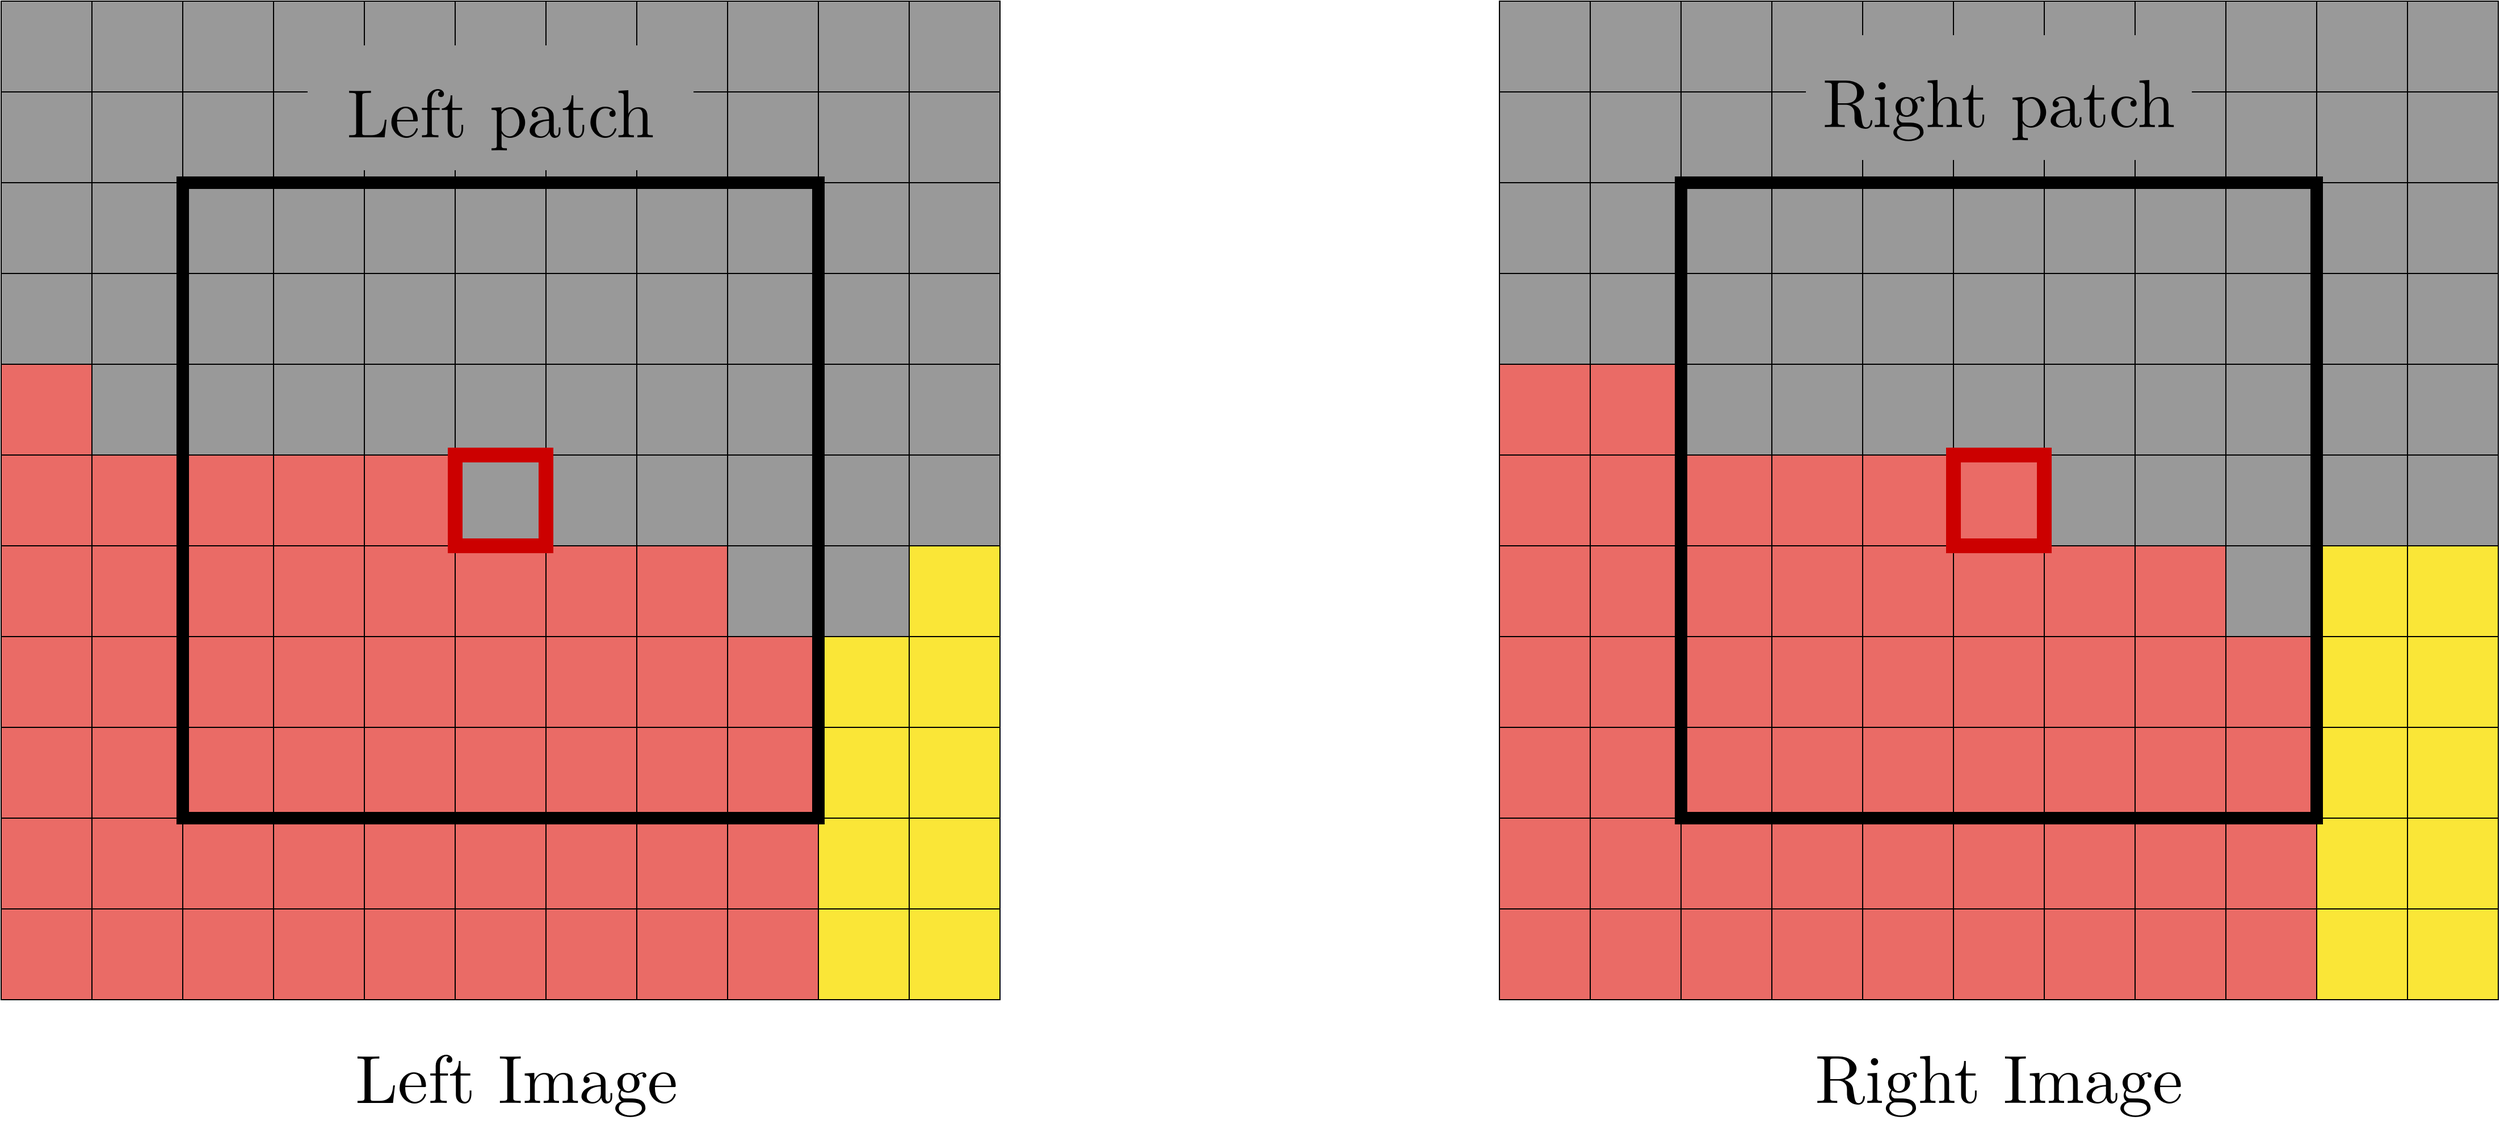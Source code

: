 <mxfile version="22.0.2" type="device">
  <diagram name="Page-1" id="T9s6vWNZBhBfi7gyQFEn">
    <mxGraphModel dx="4807" dy="3916" grid="1" gridSize="10" guides="1" tooltips="1" connect="1" arrows="1" fold="1" page="1" pageScale="1" pageWidth="827" pageHeight="1169" math="0" shadow="0">
      <root>
        <mxCell id="0" />
        <mxCell id="1" parent="0" />
        <mxCell id="jtiA2OvrKeA1y7BBMs1h-20" value="" style="whiteSpace=wrap;html=1;aspect=fixed;fillColor=#EA6B66;" parent="1" vertex="1">
          <mxGeometry x="360" y="360" width="80" height="80" as="geometry" />
        </mxCell>
        <mxCell id="jtiA2OvrKeA1y7BBMs1h-21" value="" style="whiteSpace=wrap;html=1;aspect=fixed;fillColor=#EA6B66;" parent="1" vertex="1">
          <mxGeometry x="440" y="360" width="80" height="80" as="geometry" />
        </mxCell>
        <mxCell id="jtiA2OvrKeA1y7BBMs1h-22" value="" style="whiteSpace=wrap;html=1;aspect=fixed;fillColor=#EA6B66;" parent="1" vertex="1">
          <mxGeometry x="520" y="360" width="80" height="80" as="geometry" />
        </mxCell>
        <mxCell id="jtiA2OvrKeA1y7BBMs1h-23" value="" style="whiteSpace=wrap;html=1;aspect=fixed;fillColor=#EA6B66;" parent="1" vertex="1">
          <mxGeometry x="600" y="360" width="80" height="80" as="geometry" />
        </mxCell>
        <mxCell id="jtiA2OvrKeA1y7BBMs1h-24" value="" style="whiteSpace=wrap;html=1;aspect=fixed;fillColor=#FAE637;" parent="1" vertex="1">
          <mxGeometry x="680" y="360" width="80" height="80" as="geometry" />
        </mxCell>
        <mxCell id="jtiA2OvrKeA1y7BBMs1h-25" value="" style="whiteSpace=wrap;html=1;aspect=fixed;fillColor=#EA6B66;" parent="1" vertex="1">
          <mxGeometry x="360" y="440" width="80" height="80" as="geometry" />
        </mxCell>
        <mxCell id="jtiA2OvrKeA1y7BBMs1h-26" value="" style="whiteSpace=wrap;html=1;aspect=fixed;fillColor=#EA6B66;" parent="1" vertex="1">
          <mxGeometry x="440" y="440" width="80" height="80" as="geometry" />
        </mxCell>
        <mxCell id="jtiA2OvrKeA1y7BBMs1h-27" value="" style="whiteSpace=wrap;html=1;aspect=fixed;fillColor=#EA6B66;" parent="1" vertex="1">
          <mxGeometry x="520" y="440" width="80" height="80" as="geometry" />
        </mxCell>
        <mxCell id="jtiA2OvrKeA1y7BBMs1h-28" value="" style="whiteSpace=wrap;html=1;aspect=fixed;fillColor=#EA6B66;" parent="1" vertex="1">
          <mxGeometry x="600" y="440" width="80" height="80" as="geometry" />
        </mxCell>
        <mxCell id="jtiA2OvrKeA1y7BBMs1h-29" value="" style="whiteSpace=wrap;html=1;aspect=fixed;fillColor=#FAE637;" parent="1" vertex="1">
          <mxGeometry x="680" y="440" width="80" height="80" as="geometry" />
        </mxCell>
        <mxCell id="jtiA2OvrKeA1y7BBMs1h-30" value="" style="whiteSpace=wrap;html=1;aspect=fixed;fillColor=#EA6B66;" parent="1" vertex="1">
          <mxGeometry x="360" y="520" width="80" height="80" as="geometry" />
        </mxCell>
        <mxCell id="jtiA2OvrKeA1y7BBMs1h-31" value="" style="whiteSpace=wrap;html=1;aspect=fixed;fillColor=#EA6B66;" parent="1" vertex="1">
          <mxGeometry x="440" y="520" width="80" height="80" as="geometry" />
        </mxCell>
        <mxCell id="jtiA2OvrKeA1y7BBMs1h-32" value="" style="whiteSpace=wrap;html=1;aspect=fixed;fillColor=#EA6B66;" parent="1" vertex="1">
          <mxGeometry x="520" y="520" width="80" height="80" as="geometry" />
        </mxCell>
        <mxCell id="jtiA2OvrKeA1y7BBMs1h-33" value="" style="whiteSpace=wrap;html=1;aspect=fixed;fillColor=#EA6B66;" parent="1" vertex="1">
          <mxGeometry x="600" y="520" width="80" height="80" as="geometry" />
        </mxCell>
        <mxCell id="jtiA2OvrKeA1y7BBMs1h-34" value="" style="whiteSpace=wrap;html=1;aspect=fixed;fillColor=#FAE637;" parent="1" vertex="1">
          <mxGeometry x="680" y="520" width="80" height="80" as="geometry" />
        </mxCell>
        <mxCell id="jtiA2OvrKeA1y7BBMs1h-36" value="" style="whiteSpace=wrap;html=1;aspect=fixed;fillColor=#999999;" parent="1" vertex="1">
          <mxGeometry x="440" y="200" width="80" height="80" as="geometry" />
        </mxCell>
        <mxCell id="jtiA2OvrKeA1y7BBMs1h-37" value="" style="whiteSpace=wrap;html=1;aspect=fixed;fillColor=#999999;" parent="1" vertex="1">
          <mxGeometry x="520" y="200" width="80" height="80" as="geometry" />
        </mxCell>
        <mxCell id="jtiA2OvrKeA1y7BBMs1h-38" value="" style="whiteSpace=wrap;html=1;aspect=fixed;fillColor=#999999;" parent="1" vertex="1">
          <mxGeometry x="600" y="200" width="80" height="80" as="geometry" />
        </mxCell>
        <mxCell id="jtiA2OvrKeA1y7BBMs1h-39" value="" style="whiteSpace=wrap;html=1;aspect=fixed;fillColor=#999999;" parent="1" vertex="1">
          <mxGeometry x="680" y="200" width="80" height="80" as="geometry" />
        </mxCell>
        <mxCell id="jtiA2OvrKeA1y7BBMs1h-40" value="" style="whiteSpace=wrap;html=1;aspect=fixed;strokeColor=#000000;fillColor=#EA6B66;" parent="1" vertex="1">
          <mxGeometry x="360" y="280" width="80" height="80" as="geometry" />
        </mxCell>
        <mxCell id="jtiA2OvrKeA1y7BBMs1h-41" value="" style="whiteSpace=wrap;html=1;aspect=fixed;strokeColor=#000000;fillColor=#EA6B66;" parent="1" vertex="1">
          <mxGeometry x="440" y="280" width="80" height="80" as="geometry" />
        </mxCell>
        <mxCell id="jtiA2OvrKeA1y7BBMs1h-42" value="" style="whiteSpace=wrap;html=1;aspect=fixed;strokeColor=#000000;fillColor=#EA6B66;" parent="1" vertex="1">
          <mxGeometry x="520" y="280" width="80" height="80" as="geometry" />
        </mxCell>
        <mxCell id="jtiA2OvrKeA1y7BBMs1h-43" value="" style="whiteSpace=wrap;html=1;aspect=fixed;fillColor=#999999;" parent="1" vertex="1">
          <mxGeometry x="600" y="280" width="80" height="80" as="geometry" />
        </mxCell>
        <mxCell id="jtiA2OvrKeA1y7BBMs1h-44" value="" style="whiteSpace=wrap;html=1;aspect=fixed;fillColor=#999999;" parent="1" vertex="1">
          <mxGeometry x="680" y="280" width="80" height="80" as="geometry" />
        </mxCell>
        <mxCell id="jtiA2OvrKeA1y7BBMs1h-45" value="" style="whiteSpace=wrap;html=1;aspect=fixed;fillColor=#EA6B66;" parent="1" vertex="1">
          <mxGeometry x="-40" y="360" width="80" height="80" as="geometry" />
        </mxCell>
        <mxCell id="jtiA2OvrKeA1y7BBMs1h-46" value="" style="whiteSpace=wrap;html=1;aspect=fixed;fillColor=#EA6B66;" parent="1" vertex="1">
          <mxGeometry x="40" y="360" width="80" height="80" as="geometry" />
        </mxCell>
        <mxCell id="jtiA2OvrKeA1y7BBMs1h-47" value="" style="whiteSpace=wrap;html=1;aspect=fixed;fillColor=#EA6B66;" parent="1" vertex="1">
          <mxGeometry x="120" y="360" width="80" height="80" as="geometry" />
        </mxCell>
        <mxCell id="jtiA2OvrKeA1y7BBMs1h-48" value="" style="whiteSpace=wrap;html=1;aspect=fixed;fillColor=#EA6B66;" parent="1" vertex="1">
          <mxGeometry x="200" y="360" width="80" height="80" as="geometry" />
        </mxCell>
        <mxCell id="jtiA2OvrKeA1y7BBMs1h-49" value="" style="whiteSpace=wrap;html=1;aspect=fixed;fillColor=#EA6B66;" parent="1" vertex="1">
          <mxGeometry x="280" y="360" width="80" height="80" as="geometry" />
        </mxCell>
        <mxCell id="jtiA2OvrKeA1y7BBMs1h-50" value="" style="whiteSpace=wrap;html=1;aspect=fixed;fillColor=#EA6B66;" parent="1" vertex="1">
          <mxGeometry x="-40" y="440" width="80" height="80" as="geometry" />
        </mxCell>
        <mxCell id="jtiA2OvrKeA1y7BBMs1h-51" value="" style="whiteSpace=wrap;html=1;aspect=fixed;fillColor=#EA6B66;" parent="1" vertex="1">
          <mxGeometry x="40" y="440" width="80" height="80" as="geometry" />
        </mxCell>
        <mxCell id="jtiA2OvrKeA1y7BBMs1h-52" value="" style="whiteSpace=wrap;html=1;aspect=fixed;fillColor=#EA6B66;" parent="1" vertex="1">
          <mxGeometry x="120" y="440" width="80" height="80" as="geometry" />
        </mxCell>
        <mxCell id="jtiA2OvrKeA1y7BBMs1h-53" value="" style="whiteSpace=wrap;html=1;aspect=fixed;fillColor=#EA6B66;" parent="1" vertex="1">
          <mxGeometry x="200" y="440" width="80" height="80" as="geometry" />
        </mxCell>
        <mxCell id="jtiA2OvrKeA1y7BBMs1h-54" value="" style="whiteSpace=wrap;html=1;aspect=fixed;fillColor=#EA6B66;" parent="1" vertex="1">
          <mxGeometry x="280" y="440" width="80" height="80" as="geometry" />
        </mxCell>
        <mxCell id="jtiA2OvrKeA1y7BBMs1h-55" value="" style="whiteSpace=wrap;html=1;aspect=fixed;fillColor=#EA6B66;" parent="1" vertex="1">
          <mxGeometry x="-40" y="520" width="80" height="80" as="geometry" />
        </mxCell>
        <mxCell id="jtiA2OvrKeA1y7BBMs1h-56" value="" style="whiteSpace=wrap;html=1;aspect=fixed;fillColor=#EA6B66;" parent="1" vertex="1">
          <mxGeometry x="40" y="520" width="80" height="80" as="geometry" />
        </mxCell>
        <mxCell id="jtiA2OvrKeA1y7BBMs1h-57" value="" style="whiteSpace=wrap;html=1;aspect=fixed;fillColor=#EA6B66;" parent="1" vertex="1">
          <mxGeometry x="120" y="520" width="80" height="80" as="geometry" />
        </mxCell>
        <mxCell id="jtiA2OvrKeA1y7BBMs1h-58" value="" style="whiteSpace=wrap;html=1;aspect=fixed;fillColor=#EA6B66;" parent="1" vertex="1">
          <mxGeometry x="200" y="520" width="80" height="80" as="geometry" />
        </mxCell>
        <mxCell id="jtiA2OvrKeA1y7BBMs1h-59" value="" style="whiteSpace=wrap;html=1;aspect=fixed;fillColor=#EA6B66;" parent="1" vertex="1">
          <mxGeometry x="280" y="520" width="80" height="80" as="geometry" />
        </mxCell>
        <mxCell id="jtiA2OvrKeA1y7BBMs1h-60" value="" style="whiteSpace=wrap;html=1;aspect=fixed;fillColor=#EA6B66;" parent="1" vertex="1">
          <mxGeometry x="-40" y="200" width="80" height="80" as="geometry" />
        </mxCell>
        <mxCell id="jtiA2OvrKeA1y7BBMs1h-61" value="" style="whiteSpace=wrap;html=1;aspect=fixed;fillColor=#EA6B66;" parent="1" vertex="1">
          <mxGeometry x="40" y="200" width="80" height="80" as="geometry" />
        </mxCell>
        <mxCell id="jtiA2OvrKeA1y7BBMs1h-62" value="" style="whiteSpace=wrap;html=1;aspect=fixed;fillColor=#EA6B66;" parent="1" vertex="1">
          <mxGeometry x="120" y="200" width="80" height="80" as="geometry" />
        </mxCell>
        <mxCell id="jtiA2OvrKeA1y7BBMs1h-63" value="" style="whiteSpace=wrap;html=1;aspect=fixed;strokeColor=#000000;fillColor=#EA6B66;" parent="1" vertex="1">
          <mxGeometry x="200" y="200" width="80" height="80" as="geometry" />
        </mxCell>
        <mxCell id="jtiA2OvrKeA1y7BBMs1h-64" value="" style="whiteSpace=wrap;html=1;aspect=fixed;strokeColor=#000000;fillColor=#EA6B66;" parent="1" vertex="1">
          <mxGeometry x="280" y="200" width="80" height="80" as="geometry" />
        </mxCell>
        <mxCell id="jtiA2OvrKeA1y7BBMs1h-65" value="" style="whiteSpace=wrap;html=1;aspect=fixed;fillColor=#EA6B66;" parent="1" vertex="1">
          <mxGeometry x="-40" y="280" width="80" height="80" as="geometry" />
        </mxCell>
        <mxCell id="jtiA2OvrKeA1y7BBMs1h-66" value="" style="whiteSpace=wrap;html=1;aspect=fixed;fillColor=#EA6B66;" parent="1" vertex="1">
          <mxGeometry x="40" y="280" width="80" height="80" as="geometry" />
        </mxCell>
        <mxCell id="jtiA2OvrKeA1y7BBMs1h-67" value="" style="whiteSpace=wrap;html=1;aspect=fixed;fillColor=#EA6B66;" parent="1" vertex="1">
          <mxGeometry x="120" y="280" width="80" height="80" as="geometry" />
        </mxCell>
        <mxCell id="jtiA2OvrKeA1y7BBMs1h-68" value="" style="whiteSpace=wrap;html=1;aspect=fixed;strokeColor=#000000;fillColor=#EA6B66;" parent="1" vertex="1">
          <mxGeometry x="200" y="280" width="80" height="80" as="geometry" />
        </mxCell>
        <mxCell id="jtiA2OvrKeA1y7BBMs1h-69" value="" style="whiteSpace=wrap;html=1;aspect=fixed;strokeColor=#000000;fillColor=#EA6B66;" parent="1" vertex="1">
          <mxGeometry x="280" y="280" width="80" height="80" as="geometry" />
        </mxCell>
        <mxCell id="jtiA2OvrKeA1y7BBMs1h-70" value="" style="whiteSpace=wrap;html=1;aspect=fixed;fillColor=#999999;" parent="1" vertex="1">
          <mxGeometry x="360" y="-40" width="80" height="80" as="geometry" />
        </mxCell>
        <mxCell id="jtiA2OvrKeA1y7BBMs1h-71" value="" style="whiteSpace=wrap;html=1;aspect=fixed;fillColor=#999999;" parent="1" vertex="1">
          <mxGeometry x="440" y="-40" width="80" height="80" as="geometry" />
        </mxCell>
        <mxCell id="jtiA2OvrKeA1y7BBMs1h-72" value="" style="whiteSpace=wrap;html=1;aspect=fixed;fillColor=#999999;" parent="1" vertex="1">
          <mxGeometry x="520" y="-40" width="80" height="80" as="geometry" />
        </mxCell>
        <mxCell id="jtiA2OvrKeA1y7BBMs1h-73" value="" style="whiteSpace=wrap;html=1;aspect=fixed;fillColor=#999999;" parent="1" vertex="1">
          <mxGeometry x="600" y="-40" width="80" height="80" as="geometry" />
        </mxCell>
        <mxCell id="jtiA2OvrKeA1y7BBMs1h-74" value="" style="whiteSpace=wrap;html=1;aspect=fixed;fillColor=#999999;" parent="1" vertex="1">
          <mxGeometry x="680" y="-40" width="80" height="80" as="geometry" />
        </mxCell>
        <mxCell id="jtiA2OvrKeA1y7BBMs1h-75" value="" style="whiteSpace=wrap;html=1;aspect=fixed;fillColor=#999999;" parent="1" vertex="1">
          <mxGeometry x="360" y="40" width="80" height="80" as="geometry" />
        </mxCell>
        <mxCell id="jtiA2OvrKeA1y7BBMs1h-76" value="" style="whiteSpace=wrap;html=1;aspect=fixed;fillColor=#999999;" parent="1" vertex="1">
          <mxGeometry x="440" y="40" width="80" height="80" as="geometry" />
        </mxCell>
        <mxCell id="jtiA2OvrKeA1y7BBMs1h-77" value="" style="whiteSpace=wrap;html=1;aspect=fixed;fillColor=#999999;" parent="1" vertex="1">
          <mxGeometry x="520" y="40" width="80" height="80" as="geometry" />
        </mxCell>
        <mxCell id="jtiA2OvrKeA1y7BBMs1h-78" value="" style="whiteSpace=wrap;html=1;aspect=fixed;fillColor=#999999;" parent="1" vertex="1">
          <mxGeometry x="600" y="40" width="80" height="80" as="geometry" />
        </mxCell>
        <mxCell id="jtiA2OvrKeA1y7BBMs1h-79" value="" style="whiteSpace=wrap;html=1;aspect=fixed;fillColor=#999999;" parent="1" vertex="1">
          <mxGeometry x="680" y="40" width="80" height="80" as="geometry" />
        </mxCell>
        <mxCell id="jtiA2OvrKeA1y7BBMs1h-80" value="" style="whiteSpace=wrap;html=1;aspect=fixed;fillColor=#999999;" parent="1" vertex="1">
          <mxGeometry x="360" y="120" width="80" height="80" as="geometry" />
        </mxCell>
        <mxCell id="jtiA2OvrKeA1y7BBMs1h-81" value="" style="whiteSpace=wrap;html=1;aspect=fixed;fillColor=#999999;" parent="1" vertex="1">
          <mxGeometry x="440" y="120" width="80" height="80" as="geometry" />
        </mxCell>
        <mxCell id="jtiA2OvrKeA1y7BBMs1h-82" value="" style="whiteSpace=wrap;html=1;aspect=fixed;fillColor=#999999;" parent="1" vertex="1">
          <mxGeometry x="520" y="120" width="80" height="80" as="geometry" />
        </mxCell>
        <mxCell id="jtiA2OvrKeA1y7BBMs1h-83" value="" style="whiteSpace=wrap;html=1;aspect=fixed;fillColor=#999999;" parent="1" vertex="1">
          <mxGeometry x="600" y="120" width="80" height="80" as="geometry" />
        </mxCell>
        <mxCell id="jtiA2OvrKeA1y7BBMs1h-84" value="" style="whiteSpace=wrap;html=1;aspect=fixed;fillColor=#999999;" parent="1" vertex="1">
          <mxGeometry x="680" y="120" width="80" height="80" as="geometry" />
        </mxCell>
        <mxCell id="jtiA2OvrKeA1y7BBMs1h-85" value="" style="whiteSpace=wrap;html=1;aspect=fixed;fillColor=#999999;" parent="1" vertex="1">
          <mxGeometry x="360" y="-200" width="80" height="80" as="geometry" />
        </mxCell>
        <mxCell id="jtiA2OvrKeA1y7BBMs1h-86" value="" style="whiteSpace=wrap;html=1;aspect=fixed;fillColor=#999999;" parent="1" vertex="1">
          <mxGeometry x="440" y="-200" width="80" height="80" as="geometry" />
        </mxCell>
        <mxCell id="jtiA2OvrKeA1y7BBMs1h-87" value="" style="whiteSpace=wrap;html=1;aspect=fixed;fillColor=#999999;" parent="1" vertex="1">
          <mxGeometry x="520" y="-200" width="80" height="80" as="geometry" />
        </mxCell>
        <mxCell id="jtiA2OvrKeA1y7BBMs1h-88" value="" style="whiteSpace=wrap;html=1;aspect=fixed;fillColor=#999999;" parent="1" vertex="1">
          <mxGeometry x="600" y="-200" width="80" height="80" as="geometry" />
        </mxCell>
        <mxCell id="jtiA2OvrKeA1y7BBMs1h-89" value="" style="whiteSpace=wrap;html=1;aspect=fixed;fillColor=#999999;" parent="1" vertex="1">
          <mxGeometry x="680" y="-200" width="80" height="80" as="geometry" />
        </mxCell>
        <mxCell id="jtiA2OvrKeA1y7BBMs1h-90" value="" style="whiteSpace=wrap;html=1;aspect=fixed;fillColor=#999999;" parent="1" vertex="1">
          <mxGeometry x="360" y="-120" width="80" height="80" as="geometry" />
        </mxCell>
        <mxCell id="jtiA2OvrKeA1y7BBMs1h-91" value="" style="whiteSpace=wrap;html=1;aspect=fixed;fillColor=#999999;" parent="1" vertex="1">
          <mxGeometry x="440" y="-120" width="80" height="80" as="geometry" />
        </mxCell>
        <mxCell id="jtiA2OvrKeA1y7BBMs1h-92" value="" style="whiteSpace=wrap;html=1;aspect=fixed;fillColor=#999999;" parent="1" vertex="1">
          <mxGeometry x="520" y="-120" width="80" height="80" as="geometry" />
        </mxCell>
        <mxCell id="jtiA2OvrKeA1y7BBMs1h-93" value="" style="whiteSpace=wrap;html=1;aspect=fixed;fillColor=#999999;" parent="1" vertex="1">
          <mxGeometry x="600" y="-120" width="80" height="80" as="geometry" />
        </mxCell>
        <mxCell id="jtiA2OvrKeA1y7BBMs1h-94" value="" style="whiteSpace=wrap;html=1;aspect=fixed;fillColor=#999999;" parent="1" vertex="1">
          <mxGeometry x="680" y="-120" width="80" height="80" as="geometry" />
        </mxCell>
        <mxCell id="jtiA2OvrKeA1y7BBMs1h-95" value="" style="whiteSpace=wrap;html=1;aspect=fixed;fillColor=#999999;" parent="1" vertex="1">
          <mxGeometry x="-40" y="-40" width="80" height="80" as="geometry" />
        </mxCell>
        <mxCell id="jtiA2OvrKeA1y7BBMs1h-96" value="" style="whiteSpace=wrap;html=1;aspect=fixed;fillColor=#999999;" parent="1" vertex="1">
          <mxGeometry x="40" y="-40" width="80" height="80" as="geometry" />
        </mxCell>
        <mxCell id="jtiA2OvrKeA1y7BBMs1h-97" value="" style="whiteSpace=wrap;html=1;aspect=fixed;fillColor=#999999;" parent="1" vertex="1">
          <mxGeometry x="120" y="-40" width="80" height="80" as="geometry" />
        </mxCell>
        <mxCell id="jtiA2OvrKeA1y7BBMs1h-98" value="" style="whiteSpace=wrap;html=1;aspect=fixed;strokeColor=#000000;fillColor=#999999;" parent="1" vertex="1">
          <mxGeometry x="200" y="-40" width="80" height="80" as="geometry" />
        </mxCell>
        <mxCell id="jtiA2OvrKeA1y7BBMs1h-99" value="" style="whiteSpace=wrap;html=1;aspect=fixed;strokeColor=#000000;fillColor=#999999;" parent="1" vertex="1">
          <mxGeometry x="280" y="-40" width="80" height="80" as="geometry" />
        </mxCell>
        <mxCell id="jtiA2OvrKeA1y7BBMs1h-100" value="" style="whiteSpace=wrap;html=1;aspect=fixed;fillColor=#999999;" parent="1" vertex="1">
          <mxGeometry x="-40" y="40" width="80" height="80" as="geometry" />
        </mxCell>
        <mxCell id="jtiA2OvrKeA1y7BBMs1h-101" value="" style="whiteSpace=wrap;html=1;aspect=fixed;fillColor=#999999;" parent="1" vertex="1">
          <mxGeometry x="40" y="40" width="80" height="80" as="geometry" />
        </mxCell>
        <mxCell id="jtiA2OvrKeA1y7BBMs1h-102" value="" style="whiteSpace=wrap;html=1;aspect=fixed;fillColor=#999999;" parent="1" vertex="1">
          <mxGeometry x="120" y="40" width="80" height="80" as="geometry" />
        </mxCell>
        <mxCell id="jtiA2OvrKeA1y7BBMs1h-103" value="" style="whiteSpace=wrap;html=1;aspect=fixed;strokeColor=#000000;fillColor=#999999;" parent="1" vertex="1">
          <mxGeometry x="200" y="40" width="80" height="80" as="geometry" />
        </mxCell>
        <mxCell id="jtiA2OvrKeA1y7BBMs1h-104" value="" style="whiteSpace=wrap;html=1;aspect=fixed;strokeColor=#000000;fillColor=#999999;" parent="1" vertex="1">
          <mxGeometry x="280" y="40" width="80" height="80" as="geometry" />
        </mxCell>
        <mxCell id="jtiA2OvrKeA1y7BBMs1h-105" value="" style="whiteSpace=wrap;html=1;aspect=fixed;fillColor=#EA6B66;" parent="1" vertex="1">
          <mxGeometry x="-40" y="120" width="80" height="80" as="geometry" />
        </mxCell>
        <mxCell id="jtiA2OvrKeA1y7BBMs1h-106" value="" style="whiteSpace=wrap;html=1;aspect=fixed;fillColor=#999999;" parent="1" vertex="1">
          <mxGeometry x="40" y="120" width="80" height="80" as="geometry" />
        </mxCell>
        <mxCell id="jtiA2OvrKeA1y7BBMs1h-107" value="" style="whiteSpace=wrap;html=1;aspect=fixed;fillColor=#999999;" parent="1" vertex="1">
          <mxGeometry x="120" y="120" width="80" height="80" as="geometry" />
        </mxCell>
        <mxCell id="jtiA2OvrKeA1y7BBMs1h-108" value="" style="whiteSpace=wrap;html=1;aspect=fixed;strokeColor=#000000;fillColor=#999999;" parent="1" vertex="1">
          <mxGeometry x="200" y="120" width="80" height="80" as="geometry" />
        </mxCell>
        <mxCell id="jtiA2OvrKeA1y7BBMs1h-109" value="" style="whiteSpace=wrap;html=1;aspect=fixed;strokeColor=#000000;fillColor=#999999;" parent="1" vertex="1">
          <mxGeometry x="280" y="120" width="80" height="80" as="geometry" />
        </mxCell>
        <mxCell id="jtiA2OvrKeA1y7BBMs1h-110" value="" style="whiteSpace=wrap;html=1;aspect=fixed;fillColor=#999999;" parent="1" vertex="1">
          <mxGeometry x="-40" y="-200" width="80" height="80" as="geometry" />
        </mxCell>
        <mxCell id="jtiA2OvrKeA1y7BBMs1h-111" value="" style="whiteSpace=wrap;html=1;aspect=fixed;fillColor=#999999;" parent="1" vertex="1">
          <mxGeometry x="40" y="-200" width="80" height="80" as="geometry" />
        </mxCell>
        <mxCell id="jtiA2OvrKeA1y7BBMs1h-112" value="" style="whiteSpace=wrap;html=1;aspect=fixed;fillColor=#999999;" parent="1" vertex="1">
          <mxGeometry x="120" y="-200" width="80" height="80" as="geometry" />
        </mxCell>
        <mxCell id="jtiA2OvrKeA1y7BBMs1h-113" value="" style="whiteSpace=wrap;html=1;aspect=fixed;fillColor=#999999;" parent="1" vertex="1">
          <mxGeometry x="200" y="-200" width="80" height="80" as="geometry" />
        </mxCell>
        <mxCell id="jtiA2OvrKeA1y7BBMs1h-114" value="" style="whiteSpace=wrap;html=1;aspect=fixed;strokeColor=#000000;fillColor=#999999;" parent="1" vertex="1">
          <mxGeometry x="280" y="-200" width="80" height="80" as="geometry" />
        </mxCell>
        <mxCell id="jtiA2OvrKeA1y7BBMs1h-115" value="" style="whiteSpace=wrap;html=1;aspect=fixed;fillColor=#999999;" parent="1" vertex="1">
          <mxGeometry x="-40" y="-120" width="80" height="80" as="geometry" />
        </mxCell>
        <mxCell id="jtiA2OvrKeA1y7BBMs1h-116" value="" style="whiteSpace=wrap;html=1;aspect=fixed;fillColor=#999999;" parent="1" vertex="1">
          <mxGeometry x="40" y="-120" width="80" height="80" as="geometry" />
        </mxCell>
        <mxCell id="jtiA2OvrKeA1y7BBMs1h-117" value="" style="whiteSpace=wrap;html=1;aspect=fixed;fillColor=#999999;" parent="1" vertex="1">
          <mxGeometry x="120" y="-120" width="80" height="80" as="geometry" />
        </mxCell>
        <mxCell id="jtiA2OvrKeA1y7BBMs1h-118" value="" style="whiteSpace=wrap;html=1;aspect=fixed;strokeColor=#000000;fillColor=#999999;" parent="1" vertex="1">
          <mxGeometry x="200" y="-120" width="80" height="80" as="geometry" />
        </mxCell>
        <mxCell id="jtiA2OvrKeA1y7BBMs1h-119" value="" style="whiteSpace=wrap;html=1;aspect=fixed;strokeColor=#000000;fillColor=#999999;" parent="1" vertex="1">
          <mxGeometry x="280" y="-120" width="80" height="80" as="geometry" />
        </mxCell>
        <mxCell id="jtiA2OvrKeA1y7BBMs1h-122" value="" style="whiteSpace=wrap;html=1;aspect=fixed;fillColor=#EA6B66;" parent="1" vertex="1">
          <mxGeometry x="360" y="600" width="80" height="80" as="geometry" />
        </mxCell>
        <mxCell id="jtiA2OvrKeA1y7BBMs1h-123" value="" style="whiteSpace=wrap;html=1;aspect=fixed;fillColor=#EA6B66;" parent="1" vertex="1">
          <mxGeometry x="440" y="600" width="80" height="80" as="geometry" />
        </mxCell>
        <mxCell id="jtiA2OvrKeA1y7BBMs1h-124" value="" style="whiteSpace=wrap;html=1;aspect=fixed;fillColor=#EA6B66;" parent="1" vertex="1">
          <mxGeometry x="520" y="600" width="80" height="80" as="geometry" />
        </mxCell>
        <mxCell id="jtiA2OvrKeA1y7BBMs1h-125" value="" style="whiteSpace=wrap;html=1;aspect=fixed;fillColor=#EA6B66;" parent="1" vertex="1">
          <mxGeometry x="600" y="600" width="80" height="80" as="geometry" />
        </mxCell>
        <mxCell id="jtiA2OvrKeA1y7BBMs1h-126" value="" style="whiteSpace=wrap;html=1;aspect=fixed;fillColor=#FAE637;" parent="1" vertex="1">
          <mxGeometry x="680" y="600" width="80" height="80" as="geometry" />
        </mxCell>
        <mxCell id="jtiA2OvrKeA1y7BBMs1h-127" value="" style="whiteSpace=wrap;html=1;aspect=fixed;fillColor=#EA6B66;" parent="1" vertex="1">
          <mxGeometry x="-40" y="600" width="80" height="80" as="geometry" />
        </mxCell>
        <mxCell id="jtiA2OvrKeA1y7BBMs1h-128" value="" style="whiteSpace=wrap;html=1;aspect=fixed;fillColor=#EA6B66;" parent="1" vertex="1">
          <mxGeometry x="40" y="600" width="80" height="80" as="geometry" />
        </mxCell>
        <mxCell id="jtiA2OvrKeA1y7BBMs1h-129" value="" style="whiteSpace=wrap;html=1;aspect=fixed;fillColor=#EA6B66;" parent="1" vertex="1">
          <mxGeometry x="120" y="600" width="80" height="80" as="geometry" />
        </mxCell>
        <mxCell id="jtiA2OvrKeA1y7BBMs1h-130" value="" style="whiteSpace=wrap;html=1;aspect=fixed;fillColor=#EA6B66;" parent="1" vertex="1">
          <mxGeometry x="200" y="600" width="80" height="80" as="geometry" />
        </mxCell>
        <mxCell id="jtiA2OvrKeA1y7BBMs1h-131" value="" style="whiteSpace=wrap;html=1;aspect=fixed;fillColor=#EA6B66;" parent="1" vertex="1">
          <mxGeometry x="280" y="600" width="80" height="80" as="geometry" />
        </mxCell>
        <mxCell id="jtiA2OvrKeA1y7BBMs1h-132" value="" style="whiteSpace=wrap;html=1;aspect=fixed;fillColor=#FAE637;" parent="1" vertex="1">
          <mxGeometry x="760" y="360" width="80" height="80" as="geometry" />
        </mxCell>
        <mxCell id="jtiA2OvrKeA1y7BBMs1h-133" value="" style="whiteSpace=wrap;html=1;aspect=fixed;fillColor=#FAE637;" parent="1" vertex="1">
          <mxGeometry x="760" y="440" width="80" height="80" as="geometry" />
        </mxCell>
        <mxCell id="jtiA2OvrKeA1y7BBMs1h-134" value="" style="whiteSpace=wrap;html=1;aspect=fixed;fillColor=#FAE637;" parent="1" vertex="1">
          <mxGeometry x="760" y="520" width="80" height="80" as="geometry" />
        </mxCell>
        <mxCell id="jtiA2OvrKeA1y7BBMs1h-135" value="" style="whiteSpace=wrap;html=1;aspect=fixed;fillColor=#999999;" parent="1" vertex="1">
          <mxGeometry x="760" y="200" width="80" height="80" as="geometry" />
        </mxCell>
        <mxCell id="jtiA2OvrKeA1y7BBMs1h-136" value="" style="whiteSpace=wrap;html=1;aspect=fixed;fillColor=#FAE637;" parent="1" vertex="1">
          <mxGeometry x="760" y="280" width="80" height="80" as="geometry" />
        </mxCell>
        <mxCell id="jtiA2OvrKeA1y7BBMs1h-137" value="" style="whiteSpace=wrap;html=1;aspect=fixed;fillColor=#999999;" parent="1" vertex="1">
          <mxGeometry x="760" y="-40" width="80" height="80" as="geometry" />
        </mxCell>
        <mxCell id="jtiA2OvrKeA1y7BBMs1h-138" value="" style="whiteSpace=wrap;html=1;aspect=fixed;fillColor=#999999;" parent="1" vertex="1">
          <mxGeometry x="760" y="40" width="80" height="80" as="geometry" />
        </mxCell>
        <mxCell id="jtiA2OvrKeA1y7BBMs1h-139" value="" style="whiteSpace=wrap;html=1;aspect=fixed;fillColor=#999999;" parent="1" vertex="1">
          <mxGeometry x="760" y="120" width="80" height="80" as="geometry" />
        </mxCell>
        <mxCell id="jtiA2OvrKeA1y7BBMs1h-140" value="" style="whiteSpace=wrap;html=1;aspect=fixed;fillColor=#999999;" parent="1" vertex="1">
          <mxGeometry x="760" y="-200" width="80" height="80" as="geometry" />
        </mxCell>
        <mxCell id="jtiA2OvrKeA1y7BBMs1h-141" value="" style="whiteSpace=wrap;html=1;aspect=fixed;fillColor=#999999;" parent="1" vertex="1">
          <mxGeometry x="760" y="-120" width="80" height="80" as="geometry" />
        </mxCell>
        <mxCell id="jtiA2OvrKeA1y7BBMs1h-142" value="" style="whiteSpace=wrap;html=1;aspect=fixed;fillColor=#FAE637;" parent="1" vertex="1">
          <mxGeometry x="760" y="600" width="80" height="80" as="geometry" />
        </mxCell>
        <mxCell id="jtiA2OvrKeA1y7BBMs1h-143" value="" style="whiteSpace=wrap;html=1;aspect=fixed;fillColor=none;strokeWidth=11;" parent="1" vertex="1">
          <mxGeometry x="120" y="-40" width="560" height="560" as="geometry" />
        </mxCell>
        <mxCell id="jtiA2OvrKeA1y7BBMs1h-35" value="" style="whiteSpace=wrap;html=1;aspect=fixed;fillColor=#999999;strokeColor=#CC0000;fontColor=#333333;strokeWidth=13;" parent="1" vertex="1">
          <mxGeometry x="360" y="200" width="80" height="80" as="geometry" />
        </mxCell>
        <mxCell id="jtiA2OvrKeA1y7BBMs1h-267" value="" style="whiteSpace=wrap;html=1;aspect=fixed;fillColor=#EA6B66;" parent="1" vertex="1">
          <mxGeometry x="1680" y="360" width="80" height="80" as="geometry" />
        </mxCell>
        <mxCell id="jtiA2OvrKeA1y7BBMs1h-268" value="" style="whiteSpace=wrap;html=1;aspect=fixed;fillColor=#EA6B66;" parent="1" vertex="1">
          <mxGeometry x="1760" y="360" width="80" height="80" as="geometry" />
        </mxCell>
        <mxCell id="jtiA2OvrKeA1y7BBMs1h-269" value="" style="whiteSpace=wrap;html=1;aspect=fixed;fillColor=#EA6B66;" parent="1" vertex="1">
          <mxGeometry x="1840" y="360" width="80" height="80" as="geometry" />
        </mxCell>
        <mxCell id="jtiA2OvrKeA1y7BBMs1h-270" value="" style="whiteSpace=wrap;html=1;aspect=fixed;fillColor=#EA6B66;" parent="1" vertex="1">
          <mxGeometry x="1920" y="360" width="80" height="80" as="geometry" />
        </mxCell>
        <mxCell id="jtiA2OvrKeA1y7BBMs1h-271" value="" style="whiteSpace=wrap;html=1;aspect=fixed;fillColor=#FAE637;" parent="1" vertex="1">
          <mxGeometry x="2000" y="360" width="80" height="80" as="geometry" />
        </mxCell>
        <mxCell id="jtiA2OvrKeA1y7BBMs1h-272" value="" style="whiteSpace=wrap;html=1;aspect=fixed;fillColor=#EA6B66;" parent="1" vertex="1">
          <mxGeometry x="1680" y="440" width="80" height="80" as="geometry" />
        </mxCell>
        <mxCell id="jtiA2OvrKeA1y7BBMs1h-273" value="" style="whiteSpace=wrap;html=1;aspect=fixed;fillColor=#EA6B66;" parent="1" vertex="1">
          <mxGeometry x="1760" y="440" width="80" height="80" as="geometry" />
        </mxCell>
        <mxCell id="jtiA2OvrKeA1y7BBMs1h-274" value="" style="whiteSpace=wrap;html=1;aspect=fixed;fillColor=#EA6B66;" parent="1" vertex="1">
          <mxGeometry x="1840" y="440" width="80" height="80" as="geometry" />
        </mxCell>
        <mxCell id="jtiA2OvrKeA1y7BBMs1h-275" value="" style="whiteSpace=wrap;html=1;aspect=fixed;fillColor=#EA6B66;" parent="1" vertex="1">
          <mxGeometry x="1920" y="440" width="80" height="80" as="geometry" />
        </mxCell>
        <mxCell id="jtiA2OvrKeA1y7BBMs1h-276" value="" style="whiteSpace=wrap;html=1;aspect=fixed;fillColor=#FAE637;" parent="1" vertex="1">
          <mxGeometry x="2000" y="440" width="80" height="80" as="geometry" />
        </mxCell>
        <mxCell id="jtiA2OvrKeA1y7BBMs1h-277" value="" style="whiteSpace=wrap;html=1;aspect=fixed;fillColor=#EA6B66;" parent="1" vertex="1">
          <mxGeometry x="1680" y="520" width="80" height="80" as="geometry" />
        </mxCell>
        <mxCell id="jtiA2OvrKeA1y7BBMs1h-278" value="" style="whiteSpace=wrap;html=1;aspect=fixed;fillColor=#EA6B66;" parent="1" vertex="1">
          <mxGeometry x="1760" y="520" width="80" height="80" as="geometry" />
        </mxCell>
        <mxCell id="jtiA2OvrKeA1y7BBMs1h-279" value="" style="whiteSpace=wrap;html=1;aspect=fixed;fillColor=#EA6B66;" parent="1" vertex="1">
          <mxGeometry x="1840" y="520" width="80" height="80" as="geometry" />
        </mxCell>
        <mxCell id="jtiA2OvrKeA1y7BBMs1h-280" value="" style="whiteSpace=wrap;html=1;aspect=fixed;fillColor=#EA6B66;" parent="1" vertex="1">
          <mxGeometry x="1920" y="520" width="80" height="80" as="geometry" />
        </mxCell>
        <mxCell id="jtiA2OvrKeA1y7BBMs1h-281" value="" style="whiteSpace=wrap;html=1;aspect=fixed;fillColor=#FAE637;" parent="1" vertex="1">
          <mxGeometry x="2000" y="520" width="80" height="80" as="geometry" />
        </mxCell>
        <mxCell id="jtiA2OvrKeA1y7BBMs1h-282" value="" style="whiteSpace=wrap;html=1;aspect=fixed;fillColor=#999999;" parent="1" vertex="1">
          <mxGeometry x="1760" y="200" width="80" height="80" as="geometry" />
        </mxCell>
        <mxCell id="jtiA2OvrKeA1y7BBMs1h-283" value="" style="whiteSpace=wrap;html=1;aspect=fixed;fillColor=#999999;" parent="1" vertex="1">
          <mxGeometry x="1840" y="200" width="80" height="80" as="geometry" />
        </mxCell>
        <mxCell id="jtiA2OvrKeA1y7BBMs1h-284" value="" style="whiteSpace=wrap;html=1;aspect=fixed;fillColor=#999999;" parent="1" vertex="1">
          <mxGeometry x="1920" y="200" width="80" height="80" as="geometry" />
        </mxCell>
        <mxCell id="jtiA2OvrKeA1y7BBMs1h-285" value="" style="whiteSpace=wrap;html=1;aspect=fixed;fillColor=#999999;" parent="1" vertex="1">
          <mxGeometry x="2000" y="200" width="80" height="80" as="geometry" />
        </mxCell>
        <mxCell id="jtiA2OvrKeA1y7BBMs1h-286" value="" style="whiteSpace=wrap;html=1;aspect=fixed;strokeColor=#000000;fillColor=#EA6B66;" parent="1" vertex="1">
          <mxGeometry x="1680" y="280" width="80" height="80" as="geometry" />
        </mxCell>
        <mxCell id="jtiA2OvrKeA1y7BBMs1h-287" value="" style="whiteSpace=wrap;html=1;aspect=fixed;strokeColor=#000000;fillColor=#EA6B66;" parent="1" vertex="1">
          <mxGeometry x="1760" y="280" width="80" height="80" as="geometry" />
        </mxCell>
        <mxCell id="jtiA2OvrKeA1y7BBMs1h-288" value="" style="whiteSpace=wrap;html=1;aspect=fixed;strokeColor=#000000;fillColor=#EA6B66;" parent="1" vertex="1">
          <mxGeometry x="1840" y="280" width="80" height="80" as="geometry" />
        </mxCell>
        <mxCell id="jtiA2OvrKeA1y7BBMs1h-289" value="" style="whiteSpace=wrap;html=1;aspect=fixed;fillColor=#999999;" parent="1" vertex="1">
          <mxGeometry x="1920" y="280" width="80" height="80" as="geometry" />
        </mxCell>
        <mxCell id="jtiA2OvrKeA1y7BBMs1h-290" value="" style="whiteSpace=wrap;html=1;aspect=fixed;fillColor=#FAE637;" parent="1" vertex="1">
          <mxGeometry x="2000" y="280" width="80" height="80" as="geometry" />
        </mxCell>
        <mxCell id="jtiA2OvrKeA1y7BBMs1h-291" value="" style="whiteSpace=wrap;html=1;aspect=fixed;fillColor=#EA6B66;" parent="1" vertex="1">
          <mxGeometry x="1280" y="360" width="80" height="80" as="geometry" />
        </mxCell>
        <mxCell id="jtiA2OvrKeA1y7BBMs1h-292" value="" style="whiteSpace=wrap;html=1;aspect=fixed;fillColor=#EA6B66;" parent="1" vertex="1">
          <mxGeometry x="1360" y="360" width="80" height="80" as="geometry" />
        </mxCell>
        <mxCell id="jtiA2OvrKeA1y7BBMs1h-293" value="" style="whiteSpace=wrap;html=1;aspect=fixed;fillColor=#EA6B66;" parent="1" vertex="1">
          <mxGeometry x="1440" y="360" width="80" height="80" as="geometry" />
        </mxCell>
        <mxCell id="jtiA2OvrKeA1y7BBMs1h-294" value="" style="whiteSpace=wrap;html=1;aspect=fixed;fillColor=#EA6B66;" parent="1" vertex="1">
          <mxGeometry x="1520" y="360" width="80" height="80" as="geometry" />
        </mxCell>
        <mxCell id="jtiA2OvrKeA1y7BBMs1h-295" value="" style="whiteSpace=wrap;html=1;aspect=fixed;fillColor=#EA6B66;" parent="1" vertex="1">
          <mxGeometry x="1600" y="360" width="80" height="80" as="geometry" />
        </mxCell>
        <mxCell id="jtiA2OvrKeA1y7BBMs1h-296" value="" style="whiteSpace=wrap;html=1;aspect=fixed;fillColor=#EA6B66;" parent="1" vertex="1">
          <mxGeometry x="1280" y="440" width="80" height="80" as="geometry" />
        </mxCell>
        <mxCell id="jtiA2OvrKeA1y7BBMs1h-297" value="" style="whiteSpace=wrap;html=1;aspect=fixed;fillColor=#EA6B66;" parent="1" vertex="1">
          <mxGeometry x="1360" y="440" width="80" height="80" as="geometry" />
        </mxCell>
        <mxCell id="jtiA2OvrKeA1y7BBMs1h-298" value="" style="whiteSpace=wrap;html=1;aspect=fixed;fillColor=#EA6B66;" parent="1" vertex="1">
          <mxGeometry x="1440" y="440" width="80" height="80" as="geometry" />
        </mxCell>
        <mxCell id="jtiA2OvrKeA1y7BBMs1h-299" value="" style="whiteSpace=wrap;html=1;aspect=fixed;fillColor=#EA6B66;" parent="1" vertex="1">
          <mxGeometry x="1520" y="440" width="80" height="80" as="geometry" />
        </mxCell>
        <mxCell id="jtiA2OvrKeA1y7BBMs1h-300" value="" style="whiteSpace=wrap;html=1;aspect=fixed;fillColor=#EA6B66;" parent="1" vertex="1">
          <mxGeometry x="1600" y="440" width="80" height="80" as="geometry" />
        </mxCell>
        <mxCell id="jtiA2OvrKeA1y7BBMs1h-301" value="" style="whiteSpace=wrap;html=1;aspect=fixed;fillColor=#EA6B66;" parent="1" vertex="1">
          <mxGeometry x="1280" y="520" width="80" height="80" as="geometry" />
        </mxCell>
        <mxCell id="jtiA2OvrKeA1y7BBMs1h-302" value="" style="whiteSpace=wrap;html=1;aspect=fixed;fillColor=#EA6B66;" parent="1" vertex="1">
          <mxGeometry x="1360" y="520" width="80" height="80" as="geometry" />
        </mxCell>
        <mxCell id="jtiA2OvrKeA1y7BBMs1h-303" value="" style="whiteSpace=wrap;html=1;aspect=fixed;fillColor=#EA6B66;" parent="1" vertex="1">
          <mxGeometry x="1440" y="520" width="80" height="80" as="geometry" />
        </mxCell>
        <mxCell id="jtiA2OvrKeA1y7BBMs1h-304" value="" style="whiteSpace=wrap;html=1;aspect=fixed;fillColor=#EA6B66;" parent="1" vertex="1">
          <mxGeometry x="1520" y="520" width="80" height="80" as="geometry" />
        </mxCell>
        <mxCell id="jtiA2OvrKeA1y7BBMs1h-305" value="" style="whiteSpace=wrap;html=1;aspect=fixed;fillColor=#EA6B66;" parent="1" vertex="1">
          <mxGeometry x="1600" y="520" width="80" height="80" as="geometry" />
        </mxCell>
        <mxCell id="jtiA2OvrKeA1y7BBMs1h-306" value="" style="whiteSpace=wrap;html=1;aspect=fixed;fillColor=#EA6B66;" parent="1" vertex="1">
          <mxGeometry x="1280" y="200" width="80" height="80" as="geometry" />
        </mxCell>
        <mxCell id="jtiA2OvrKeA1y7BBMs1h-307" value="" style="whiteSpace=wrap;html=1;aspect=fixed;fillColor=#EA6B66;" parent="1" vertex="1">
          <mxGeometry x="1360" y="200" width="80" height="80" as="geometry" />
        </mxCell>
        <mxCell id="jtiA2OvrKeA1y7BBMs1h-308" value="" style="whiteSpace=wrap;html=1;aspect=fixed;fillColor=#EA6B66;" parent="1" vertex="1">
          <mxGeometry x="1440" y="200" width="80" height="80" as="geometry" />
        </mxCell>
        <mxCell id="jtiA2OvrKeA1y7BBMs1h-309" value="" style="whiteSpace=wrap;html=1;aspect=fixed;strokeColor=#000000;fillColor=#EA6B66;" parent="1" vertex="1">
          <mxGeometry x="1520" y="200" width="80" height="80" as="geometry" />
        </mxCell>
        <mxCell id="jtiA2OvrKeA1y7BBMs1h-310" value="" style="whiteSpace=wrap;html=1;aspect=fixed;strokeColor=#000000;fillColor=#EA6B66;" parent="1" vertex="1">
          <mxGeometry x="1600" y="200" width="80" height="80" as="geometry" />
        </mxCell>
        <mxCell id="jtiA2OvrKeA1y7BBMs1h-311" value="" style="whiteSpace=wrap;html=1;aspect=fixed;fillColor=#EA6B66;" parent="1" vertex="1">
          <mxGeometry x="1280" y="280" width="80" height="80" as="geometry" />
        </mxCell>
        <mxCell id="jtiA2OvrKeA1y7BBMs1h-312" value="" style="whiteSpace=wrap;html=1;aspect=fixed;fillColor=#EA6B66;" parent="1" vertex="1">
          <mxGeometry x="1360" y="280" width="80" height="80" as="geometry" />
        </mxCell>
        <mxCell id="jtiA2OvrKeA1y7BBMs1h-313" value="" style="whiteSpace=wrap;html=1;aspect=fixed;fillColor=#EA6B66;" parent="1" vertex="1">
          <mxGeometry x="1440" y="280" width="80" height="80" as="geometry" />
        </mxCell>
        <mxCell id="jtiA2OvrKeA1y7BBMs1h-314" value="" style="whiteSpace=wrap;html=1;aspect=fixed;strokeColor=#000000;fillColor=#EA6B66;" parent="1" vertex="1">
          <mxGeometry x="1520" y="280" width="80" height="80" as="geometry" />
        </mxCell>
        <mxCell id="jtiA2OvrKeA1y7BBMs1h-315" value="" style="whiteSpace=wrap;html=1;aspect=fixed;strokeColor=#000000;fillColor=#EA6B66;" parent="1" vertex="1">
          <mxGeometry x="1600" y="280" width="80" height="80" as="geometry" />
        </mxCell>
        <mxCell id="jtiA2OvrKeA1y7BBMs1h-316" value="" style="whiteSpace=wrap;html=1;aspect=fixed;fillColor=#999999;" parent="1" vertex="1">
          <mxGeometry x="1680" y="-40" width="80" height="80" as="geometry" />
        </mxCell>
        <mxCell id="jtiA2OvrKeA1y7BBMs1h-317" value="" style="whiteSpace=wrap;html=1;aspect=fixed;fillColor=#999999;" parent="1" vertex="1">
          <mxGeometry x="1760" y="-40" width="80" height="80" as="geometry" />
        </mxCell>
        <mxCell id="jtiA2OvrKeA1y7BBMs1h-318" value="" style="whiteSpace=wrap;html=1;aspect=fixed;fillColor=#999999;" parent="1" vertex="1">
          <mxGeometry x="1840" y="-40" width="80" height="80" as="geometry" />
        </mxCell>
        <mxCell id="jtiA2OvrKeA1y7BBMs1h-319" value="" style="whiteSpace=wrap;html=1;aspect=fixed;fillColor=#999999;" parent="1" vertex="1">
          <mxGeometry x="1920" y="-40" width="80" height="80" as="geometry" />
        </mxCell>
        <mxCell id="jtiA2OvrKeA1y7BBMs1h-320" value="" style="whiteSpace=wrap;html=1;aspect=fixed;fillColor=#999999;" parent="1" vertex="1">
          <mxGeometry x="2000" y="-40" width="80" height="80" as="geometry" />
        </mxCell>
        <mxCell id="jtiA2OvrKeA1y7BBMs1h-321" value="" style="whiteSpace=wrap;html=1;aspect=fixed;fillColor=#999999;" parent="1" vertex="1">
          <mxGeometry x="1680" y="40" width="80" height="80" as="geometry" />
        </mxCell>
        <mxCell id="jtiA2OvrKeA1y7BBMs1h-322" value="" style="whiteSpace=wrap;html=1;aspect=fixed;fillColor=#999999;" parent="1" vertex="1">
          <mxGeometry x="1760" y="40" width="80" height="80" as="geometry" />
        </mxCell>
        <mxCell id="jtiA2OvrKeA1y7BBMs1h-323" value="" style="whiteSpace=wrap;html=1;aspect=fixed;fillColor=#999999;" parent="1" vertex="1">
          <mxGeometry x="1840" y="40" width="80" height="80" as="geometry" />
        </mxCell>
        <mxCell id="jtiA2OvrKeA1y7BBMs1h-324" value="" style="whiteSpace=wrap;html=1;aspect=fixed;fillColor=#999999;" parent="1" vertex="1">
          <mxGeometry x="1920" y="40" width="80" height="80" as="geometry" />
        </mxCell>
        <mxCell id="jtiA2OvrKeA1y7BBMs1h-325" value="" style="whiteSpace=wrap;html=1;aspect=fixed;fillColor=#999999;" parent="1" vertex="1">
          <mxGeometry x="2000" y="40" width="80" height="80" as="geometry" />
        </mxCell>
        <mxCell id="jtiA2OvrKeA1y7BBMs1h-326" value="" style="whiteSpace=wrap;html=1;aspect=fixed;fillColor=#999999;" parent="1" vertex="1">
          <mxGeometry x="1680" y="120" width="80" height="80" as="geometry" />
        </mxCell>
        <mxCell id="jtiA2OvrKeA1y7BBMs1h-327" value="" style="whiteSpace=wrap;html=1;aspect=fixed;fillColor=#999999;" parent="1" vertex="1">
          <mxGeometry x="1760" y="120" width="80" height="80" as="geometry" />
        </mxCell>
        <mxCell id="jtiA2OvrKeA1y7BBMs1h-328" value="" style="whiteSpace=wrap;html=1;aspect=fixed;fillColor=#999999;" parent="1" vertex="1">
          <mxGeometry x="1840" y="120" width="80" height="80" as="geometry" />
        </mxCell>
        <mxCell id="jtiA2OvrKeA1y7BBMs1h-329" value="" style="whiteSpace=wrap;html=1;aspect=fixed;fillColor=#999999;" parent="1" vertex="1">
          <mxGeometry x="1920" y="120" width="80" height="80" as="geometry" />
        </mxCell>
        <mxCell id="jtiA2OvrKeA1y7BBMs1h-330" value="" style="whiteSpace=wrap;html=1;aspect=fixed;fillColor=#999999;" parent="1" vertex="1">
          <mxGeometry x="2000" y="120" width="80" height="80" as="geometry" />
        </mxCell>
        <mxCell id="jtiA2OvrKeA1y7BBMs1h-331" value="" style="whiteSpace=wrap;html=1;aspect=fixed;fillColor=#999999;" parent="1" vertex="1">
          <mxGeometry x="1680" y="-200" width="80" height="80" as="geometry" />
        </mxCell>
        <mxCell id="jtiA2OvrKeA1y7BBMs1h-332" value="" style="whiteSpace=wrap;html=1;aspect=fixed;fillColor=#999999;" parent="1" vertex="1">
          <mxGeometry x="1760" y="-200" width="80" height="80" as="geometry" />
        </mxCell>
        <mxCell id="jtiA2OvrKeA1y7BBMs1h-333" value="" style="whiteSpace=wrap;html=1;aspect=fixed;fillColor=#999999;" parent="1" vertex="1">
          <mxGeometry x="1840" y="-200" width="80" height="80" as="geometry" />
        </mxCell>
        <mxCell id="jtiA2OvrKeA1y7BBMs1h-334" value="" style="whiteSpace=wrap;html=1;aspect=fixed;fillColor=#999999;" parent="1" vertex="1">
          <mxGeometry x="1920" y="-200" width="80" height="80" as="geometry" />
        </mxCell>
        <mxCell id="jtiA2OvrKeA1y7BBMs1h-335" value="" style="whiteSpace=wrap;html=1;aspect=fixed;fillColor=#999999;" parent="1" vertex="1">
          <mxGeometry x="2000" y="-200" width="80" height="80" as="geometry" />
        </mxCell>
        <mxCell id="jtiA2OvrKeA1y7BBMs1h-336" value="" style="whiteSpace=wrap;html=1;aspect=fixed;fillColor=#999999;" parent="1" vertex="1">
          <mxGeometry x="1680" y="-120" width="80" height="80" as="geometry" />
        </mxCell>
        <mxCell id="jtiA2OvrKeA1y7BBMs1h-337" value="" style="whiteSpace=wrap;html=1;aspect=fixed;fillColor=#999999;" parent="1" vertex="1">
          <mxGeometry x="1760" y="-120" width="80" height="80" as="geometry" />
        </mxCell>
        <mxCell id="jtiA2OvrKeA1y7BBMs1h-338" value="" style="whiteSpace=wrap;html=1;aspect=fixed;fillColor=#999999;" parent="1" vertex="1">
          <mxGeometry x="1840" y="-120" width="80" height="80" as="geometry" />
        </mxCell>
        <mxCell id="jtiA2OvrKeA1y7BBMs1h-339" value="" style="whiteSpace=wrap;html=1;aspect=fixed;fillColor=#999999;" parent="1" vertex="1">
          <mxGeometry x="1920" y="-120" width="80" height="80" as="geometry" />
        </mxCell>
        <mxCell id="jtiA2OvrKeA1y7BBMs1h-340" value="" style="whiteSpace=wrap;html=1;aspect=fixed;fillColor=#999999;" parent="1" vertex="1">
          <mxGeometry x="2000" y="-120" width="80" height="80" as="geometry" />
        </mxCell>
        <mxCell id="jtiA2OvrKeA1y7BBMs1h-341" value="" style="whiteSpace=wrap;html=1;aspect=fixed;fillColor=#999999;" parent="1" vertex="1">
          <mxGeometry x="1280" y="-40" width="80" height="80" as="geometry" />
        </mxCell>
        <mxCell id="jtiA2OvrKeA1y7BBMs1h-342" value="" style="whiteSpace=wrap;html=1;aspect=fixed;fillColor=#999999;" parent="1" vertex="1">
          <mxGeometry x="1360" y="-40" width="80" height="80" as="geometry" />
        </mxCell>
        <mxCell id="jtiA2OvrKeA1y7BBMs1h-343" value="" style="whiteSpace=wrap;html=1;aspect=fixed;fillColor=#999999;" parent="1" vertex="1">
          <mxGeometry x="1440" y="-40" width="80" height="80" as="geometry" />
        </mxCell>
        <mxCell id="jtiA2OvrKeA1y7BBMs1h-344" value="" style="whiteSpace=wrap;html=1;aspect=fixed;strokeColor=#000000;fillColor=#999999;" parent="1" vertex="1">
          <mxGeometry x="1520" y="-40" width="80" height="80" as="geometry" />
        </mxCell>
        <mxCell id="jtiA2OvrKeA1y7BBMs1h-345" value="" style="whiteSpace=wrap;html=1;aspect=fixed;strokeColor=#000000;fillColor=#999999;" parent="1" vertex="1">
          <mxGeometry x="1600" y="-40" width="80" height="80" as="geometry" />
        </mxCell>
        <mxCell id="jtiA2OvrKeA1y7BBMs1h-346" value="" style="whiteSpace=wrap;html=1;aspect=fixed;fillColor=#999999;" parent="1" vertex="1">
          <mxGeometry x="1280" y="40" width="80" height="80" as="geometry" />
        </mxCell>
        <mxCell id="jtiA2OvrKeA1y7BBMs1h-347" value="" style="whiteSpace=wrap;html=1;aspect=fixed;fillColor=#999999;" parent="1" vertex="1">
          <mxGeometry x="1360" y="40" width="80" height="80" as="geometry" />
        </mxCell>
        <mxCell id="jtiA2OvrKeA1y7BBMs1h-348" value="" style="whiteSpace=wrap;html=1;aspect=fixed;fillColor=#999999;" parent="1" vertex="1">
          <mxGeometry x="1440" y="40" width="80" height="80" as="geometry" />
        </mxCell>
        <mxCell id="jtiA2OvrKeA1y7BBMs1h-349" value="" style="whiteSpace=wrap;html=1;aspect=fixed;strokeColor=#000000;fillColor=#999999;" parent="1" vertex="1">
          <mxGeometry x="1520" y="40" width="80" height="80" as="geometry" />
        </mxCell>
        <mxCell id="jtiA2OvrKeA1y7BBMs1h-350" value="" style="whiteSpace=wrap;html=1;aspect=fixed;strokeColor=#000000;fillColor=#999999;" parent="1" vertex="1">
          <mxGeometry x="1600" y="40" width="80" height="80" as="geometry" />
        </mxCell>
        <mxCell id="jtiA2OvrKeA1y7BBMs1h-351" value="" style="whiteSpace=wrap;html=1;aspect=fixed;fillColor=#EA6B66;" parent="1" vertex="1">
          <mxGeometry x="1280" y="120" width="80" height="80" as="geometry" />
        </mxCell>
        <mxCell id="jtiA2OvrKeA1y7BBMs1h-352" value="" style="whiteSpace=wrap;html=1;aspect=fixed;fillColor=#EA6B66;" parent="1" vertex="1">
          <mxGeometry x="1360" y="120" width="80" height="80" as="geometry" />
        </mxCell>
        <mxCell id="jtiA2OvrKeA1y7BBMs1h-353" value="" style="whiteSpace=wrap;html=1;aspect=fixed;fillColor=#999999;" parent="1" vertex="1">
          <mxGeometry x="1440" y="120" width="80" height="80" as="geometry" />
        </mxCell>
        <mxCell id="jtiA2OvrKeA1y7BBMs1h-354" value="" style="whiteSpace=wrap;html=1;aspect=fixed;strokeColor=#000000;fillColor=#999999;" parent="1" vertex="1">
          <mxGeometry x="1520" y="120" width="80" height="80" as="geometry" />
        </mxCell>
        <mxCell id="jtiA2OvrKeA1y7BBMs1h-355" value="" style="whiteSpace=wrap;html=1;aspect=fixed;strokeColor=#000000;fillColor=#999999;" parent="1" vertex="1">
          <mxGeometry x="1600" y="120" width="80" height="80" as="geometry" />
        </mxCell>
        <mxCell id="jtiA2OvrKeA1y7BBMs1h-356" value="" style="whiteSpace=wrap;html=1;aspect=fixed;fillColor=#999999;" parent="1" vertex="1">
          <mxGeometry x="1280" y="-200" width="80" height="80" as="geometry" />
        </mxCell>
        <mxCell id="jtiA2OvrKeA1y7BBMs1h-357" value="" style="whiteSpace=wrap;html=1;aspect=fixed;fillColor=#999999;" parent="1" vertex="1">
          <mxGeometry x="1360" y="-200" width="80" height="80" as="geometry" />
        </mxCell>
        <mxCell id="jtiA2OvrKeA1y7BBMs1h-358" value="" style="whiteSpace=wrap;html=1;aspect=fixed;fillColor=#999999;" parent="1" vertex="1">
          <mxGeometry x="1440" y="-200" width="80" height="80" as="geometry" />
        </mxCell>
        <mxCell id="jtiA2OvrKeA1y7BBMs1h-359" value="" style="whiteSpace=wrap;html=1;aspect=fixed;fillColor=#999999;" parent="1" vertex="1">
          <mxGeometry x="1520" y="-200" width="80" height="80" as="geometry" />
        </mxCell>
        <mxCell id="jtiA2OvrKeA1y7BBMs1h-360" value="" style="whiteSpace=wrap;html=1;aspect=fixed;strokeColor=#000000;fillColor=#999999;" parent="1" vertex="1">
          <mxGeometry x="1600" y="-200" width="80" height="80" as="geometry" />
        </mxCell>
        <mxCell id="jtiA2OvrKeA1y7BBMs1h-361" value="" style="whiteSpace=wrap;html=1;aspect=fixed;fillColor=#999999;" parent="1" vertex="1">
          <mxGeometry x="1280" y="-120" width="80" height="80" as="geometry" />
        </mxCell>
        <mxCell id="jtiA2OvrKeA1y7BBMs1h-362" value="" style="whiteSpace=wrap;html=1;aspect=fixed;fillColor=#999999;" parent="1" vertex="1">
          <mxGeometry x="1360" y="-120" width="80" height="80" as="geometry" />
        </mxCell>
        <mxCell id="jtiA2OvrKeA1y7BBMs1h-363" value="" style="whiteSpace=wrap;html=1;aspect=fixed;fillColor=#999999;" parent="1" vertex="1">
          <mxGeometry x="1440" y="-120" width="80" height="80" as="geometry" />
        </mxCell>
        <mxCell id="jtiA2OvrKeA1y7BBMs1h-364" value="" style="whiteSpace=wrap;html=1;aspect=fixed;strokeColor=#000000;fillColor=#999999;" parent="1" vertex="1">
          <mxGeometry x="1520" y="-120" width="80" height="80" as="geometry" />
        </mxCell>
        <mxCell id="jtiA2OvrKeA1y7BBMs1h-365" value="" style="whiteSpace=wrap;html=1;aspect=fixed;strokeColor=#000000;fillColor=#999999;" parent="1" vertex="1">
          <mxGeometry x="1600" y="-120" width="80" height="80" as="geometry" />
        </mxCell>
        <mxCell id="jtiA2OvrKeA1y7BBMs1h-366" value="" style="whiteSpace=wrap;html=1;aspect=fixed;fillColor=#EA6B66;" parent="1" vertex="1">
          <mxGeometry x="1680" y="600" width="80" height="80" as="geometry" />
        </mxCell>
        <mxCell id="jtiA2OvrKeA1y7BBMs1h-367" value="" style="whiteSpace=wrap;html=1;aspect=fixed;fillColor=#EA6B66;" parent="1" vertex="1">
          <mxGeometry x="1760" y="600" width="80" height="80" as="geometry" />
        </mxCell>
        <mxCell id="jtiA2OvrKeA1y7BBMs1h-368" value="" style="whiteSpace=wrap;html=1;aspect=fixed;fillColor=#EA6B66;" parent="1" vertex="1">
          <mxGeometry x="1840" y="600" width="80" height="80" as="geometry" />
        </mxCell>
        <mxCell id="jtiA2OvrKeA1y7BBMs1h-369" value="" style="whiteSpace=wrap;html=1;aspect=fixed;fillColor=#EA6B66;" parent="1" vertex="1">
          <mxGeometry x="1920" y="600" width="80" height="80" as="geometry" />
        </mxCell>
        <mxCell id="jtiA2OvrKeA1y7BBMs1h-370" value="" style="whiteSpace=wrap;html=1;aspect=fixed;fillColor=#FAE637;" parent="1" vertex="1">
          <mxGeometry x="2000" y="600" width="80" height="80" as="geometry" />
        </mxCell>
        <mxCell id="jtiA2OvrKeA1y7BBMs1h-371" value="" style="whiteSpace=wrap;html=1;aspect=fixed;fillColor=#EA6B66;" parent="1" vertex="1">
          <mxGeometry x="1280" y="600" width="80" height="80" as="geometry" />
        </mxCell>
        <mxCell id="jtiA2OvrKeA1y7BBMs1h-372" value="" style="whiteSpace=wrap;html=1;aspect=fixed;fillColor=#EA6B66;" parent="1" vertex="1">
          <mxGeometry x="1360" y="600" width="80" height="80" as="geometry" />
        </mxCell>
        <mxCell id="jtiA2OvrKeA1y7BBMs1h-373" value="" style="whiteSpace=wrap;html=1;aspect=fixed;fillColor=#EA6B66;" parent="1" vertex="1">
          <mxGeometry x="1440" y="600" width="80" height="80" as="geometry" />
        </mxCell>
        <mxCell id="jtiA2OvrKeA1y7BBMs1h-374" value="" style="whiteSpace=wrap;html=1;aspect=fixed;fillColor=#EA6B66;" parent="1" vertex="1">
          <mxGeometry x="1520" y="600" width="80" height="80" as="geometry" />
        </mxCell>
        <mxCell id="jtiA2OvrKeA1y7BBMs1h-375" value="" style="whiteSpace=wrap;html=1;aspect=fixed;fillColor=#EA6B66;" parent="1" vertex="1">
          <mxGeometry x="1600" y="600" width="80" height="80" as="geometry" />
        </mxCell>
        <mxCell id="jtiA2OvrKeA1y7BBMs1h-376" value="" style="whiteSpace=wrap;html=1;aspect=fixed;fillColor=#FAE637;" parent="1" vertex="1">
          <mxGeometry x="2080" y="360" width="80" height="80" as="geometry" />
        </mxCell>
        <mxCell id="jtiA2OvrKeA1y7BBMs1h-377" value="" style="whiteSpace=wrap;html=1;aspect=fixed;fillColor=#FAE637;" parent="1" vertex="1">
          <mxGeometry x="2080" y="440" width="80" height="80" as="geometry" />
        </mxCell>
        <mxCell id="jtiA2OvrKeA1y7BBMs1h-378" value="" style="whiteSpace=wrap;html=1;aspect=fixed;fillColor=#FAE637;" parent="1" vertex="1">
          <mxGeometry x="2080" y="520" width="80" height="80" as="geometry" />
        </mxCell>
        <mxCell id="jtiA2OvrKeA1y7BBMs1h-379" value="" style="whiteSpace=wrap;html=1;aspect=fixed;fillColor=#999999;" parent="1" vertex="1">
          <mxGeometry x="2080" y="200" width="80" height="80" as="geometry" />
        </mxCell>
        <mxCell id="jtiA2OvrKeA1y7BBMs1h-380" value="" style="whiteSpace=wrap;html=1;aspect=fixed;fillColor=#FAE637;" parent="1" vertex="1">
          <mxGeometry x="2080" y="280" width="80" height="80" as="geometry" />
        </mxCell>
        <mxCell id="jtiA2OvrKeA1y7BBMs1h-381" value="" style="whiteSpace=wrap;html=1;aspect=fixed;fillColor=#999999;" parent="1" vertex="1">
          <mxGeometry x="2080" y="-40" width="80" height="80" as="geometry" />
        </mxCell>
        <mxCell id="jtiA2OvrKeA1y7BBMs1h-382" value="" style="whiteSpace=wrap;html=1;aspect=fixed;fillColor=#999999;" parent="1" vertex="1">
          <mxGeometry x="2080" y="40" width="80" height="80" as="geometry" />
        </mxCell>
        <mxCell id="jtiA2OvrKeA1y7BBMs1h-383" value="" style="whiteSpace=wrap;html=1;aspect=fixed;fillColor=#999999;" parent="1" vertex="1">
          <mxGeometry x="2080" y="120" width="80" height="80" as="geometry" />
        </mxCell>
        <mxCell id="jtiA2OvrKeA1y7BBMs1h-384" value="" style="whiteSpace=wrap;html=1;aspect=fixed;fillColor=#999999;" parent="1" vertex="1">
          <mxGeometry x="2080" y="-200" width="80" height="80" as="geometry" />
        </mxCell>
        <mxCell id="jtiA2OvrKeA1y7BBMs1h-385" value="" style="whiteSpace=wrap;html=1;aspect=fixed;fillColor=#999999;" parent="1" vertex="1">
          <mxGeometry x="2080" y="-120" width="80" height="80" as="geometry" />
        </mxCell>
        <mxCell id="jtiA2OvrKeA1y7BBMs1h-386" value="" style="whiteSpace=wrap;html=1;aspect=fixed;fillColor=#FAE637;" parent="1" vertex="1">
          <mxGeometry x="2080" y="600" width="80" height="80" as="geometry" />
        </mxCell>
        <mxCell id="jtiA2OvrKeA1y7BBMs1h-387" value="" style="whiteSpace=wrap;html=1;aspect=fixed;fillColor=none;strokeWidth=11;" parent="1" vertex="1">
          <mxGeometry x="1440" y="-40" width="560" height="560" as="geometry" />
        </mxCell>
        <mxCell id="jtiA2OvrKeA1y7BBMs1h-388" value="" style="whiteSpace=wrap;html=1;aspect=fixed;fillColor=#EA6B66;strokeColor=#CC0000;fontColor=#333333;strokeWidth=13;" parent="1" vertex="1">
          <mxGeometry x="1680" y="200" width="80" height="80" as="geometry" />
        </mxCell>
        <mxCell id="jtiA2OvrKeA1y7BBMs1h-390" value="&lt;font face=&quot;Latin Modern Roman&quot; style=&quot;font-size: 60px;&quot;&gt;Left Image&lt;/font&gt;" style="text;html=1;strokeColor=none;fillColor=none;align=center;verticalAlign=middle;whiteSpace=wrap;rounded=0;" parent="1" vertex="1">
          <mxGeometry x="244" y="690" width="340" height="110" as="geometry" />
        </mxCell>
        <mxCell id="jtiA2OvrKeA1y7BBMs1h-391" value="&lt;font face=&quot;Latin Modern Roman&quot; style=&quot;font-size: 60px;&quot;&gt;Right Image&lt;/font&gt;" style="text;html=1;strokeColor=none;fillColor=none;align=center;verticalAlign=middle;whiteSpace=wrap;rounded=0;" parent="1" vertex="1">
          <mxGeometry x="1550" y="690" width="340" height="110" as="geometry" />
        </mxCell>
        <mxCell id="jtiA2OvrKeA1y7BBMs1h-392" value="&lt;font face=&quot;Latin Modern Roman&quot; style=&quot;font-size: 60px;&quot;&gt;Left patch&lt;/font&gt;" style="text;html=1;strokeColor=none;fillColor=#999999;align=center;verticalAlign=middle;whiteSpace=wrap;rounded=0;" parent="1" vertex="1">
          <mxGeometry x="230" y="-161" width="340" height="110" as="geometry" />
        </mxCell>
        <mxCell id="jtiA2OvrKeA1y7BBMs1h-393" value="&lt;font face=&quot;Latin Modern Roman&quot; style=&quot;font-size: 60px;&quot;&gt;Right patch&lt;/font&gt;" style="text;html=1;strokeColor=none;fillColor=#999999;align=center;verticalAlign=middle;whiteSpace=wrap;rounded=0;" parent="1" vertex="1">
          <mxGeometry x="1550" y="-170" width="340" height="110" as="geometry" />
        </mxCell>
      </root>
    </mxGraphModel>
  </diagram>
</mxfile>
